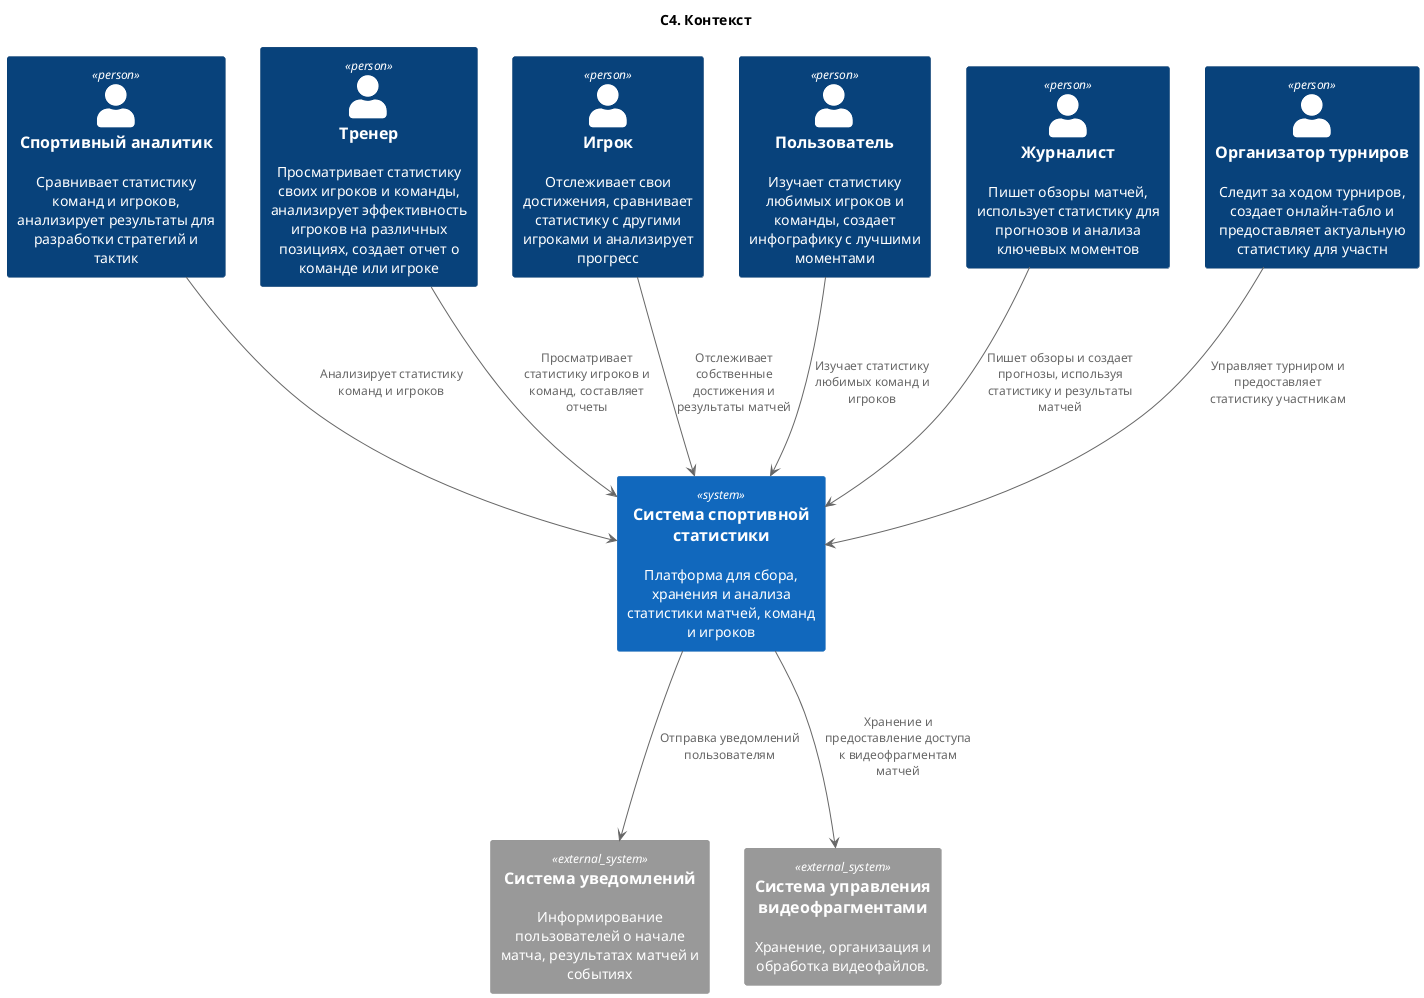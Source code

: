 @startuml Context
title "C4. Контекст"

!include <C4/C4_Container>

Person(analyst, "Спортивный аналитик", "Сравнивает статистику команд и игроков, анализирует результаты для разработки стратегий и тактик")
Person(coach, "Тренер", "Просматривает статистику своих игроков и команды, анализирует эффективность игроков на различных позициях, создает отчет о команде или игроке")
Person(player, "Игрок", "Отслеживает свои достижения, сравнивает статистику с другими игроками и анализирует прогресс")
Person(baseUser, "Пользователь", "Изучает статистику любимых игроков и команды, создает инфографику с лучшими моментами")
Person(journalist, "Журналист", "Пишет обзоры матчей, использует статистику для прогнозов и анализа ключевых моментов")
Person(tournamentOrganizer, "Организатор турниров", "Следит за ходом турниров, создает онлайн-табло и предоставляет актуальную статистику для участн")

System(sportsStatsSystem, "Система спортивной статистики", "Платформа для сбора, хранения и анализа статистики матчей, команд и игроков")

System_Ext(notificationSystem, "Система уведомлений", "Информирование пользователей о начале матча, результатах матчей и событиях")
System_Ext(videoSystem, "Система управления видеофрагментами", "Хранение, организация и обработка видеофайлов.")

analyst ---> sportsStatsSystem : Анализирует статистику команд и игроков
coach ---> sportsStatsSystem : Просматривает статистику игроков и команд, составляет отчеты
player ---> sportsStatsSystem : Отслеживает собственные достижения и результаты матчей
baseUser ---> sportsStatsSystem : Изучает статистику любимых команд и игроков
journalist ---> sportsStatsSystem : Пишет обзоры и создает прогнозы, используя статистику и результаты матчей
tournamentOrganizer ---> sportsStatsSystem : Управляет турниром и предоставляет статистику участникам

sportsStatsSystem ---> notificationSystem : Отправка уведомлений пользователям
sportsStatsSystem ---> videoSystem : Хранение и предоставление доступа к видеофрагментам матчей

@enduml